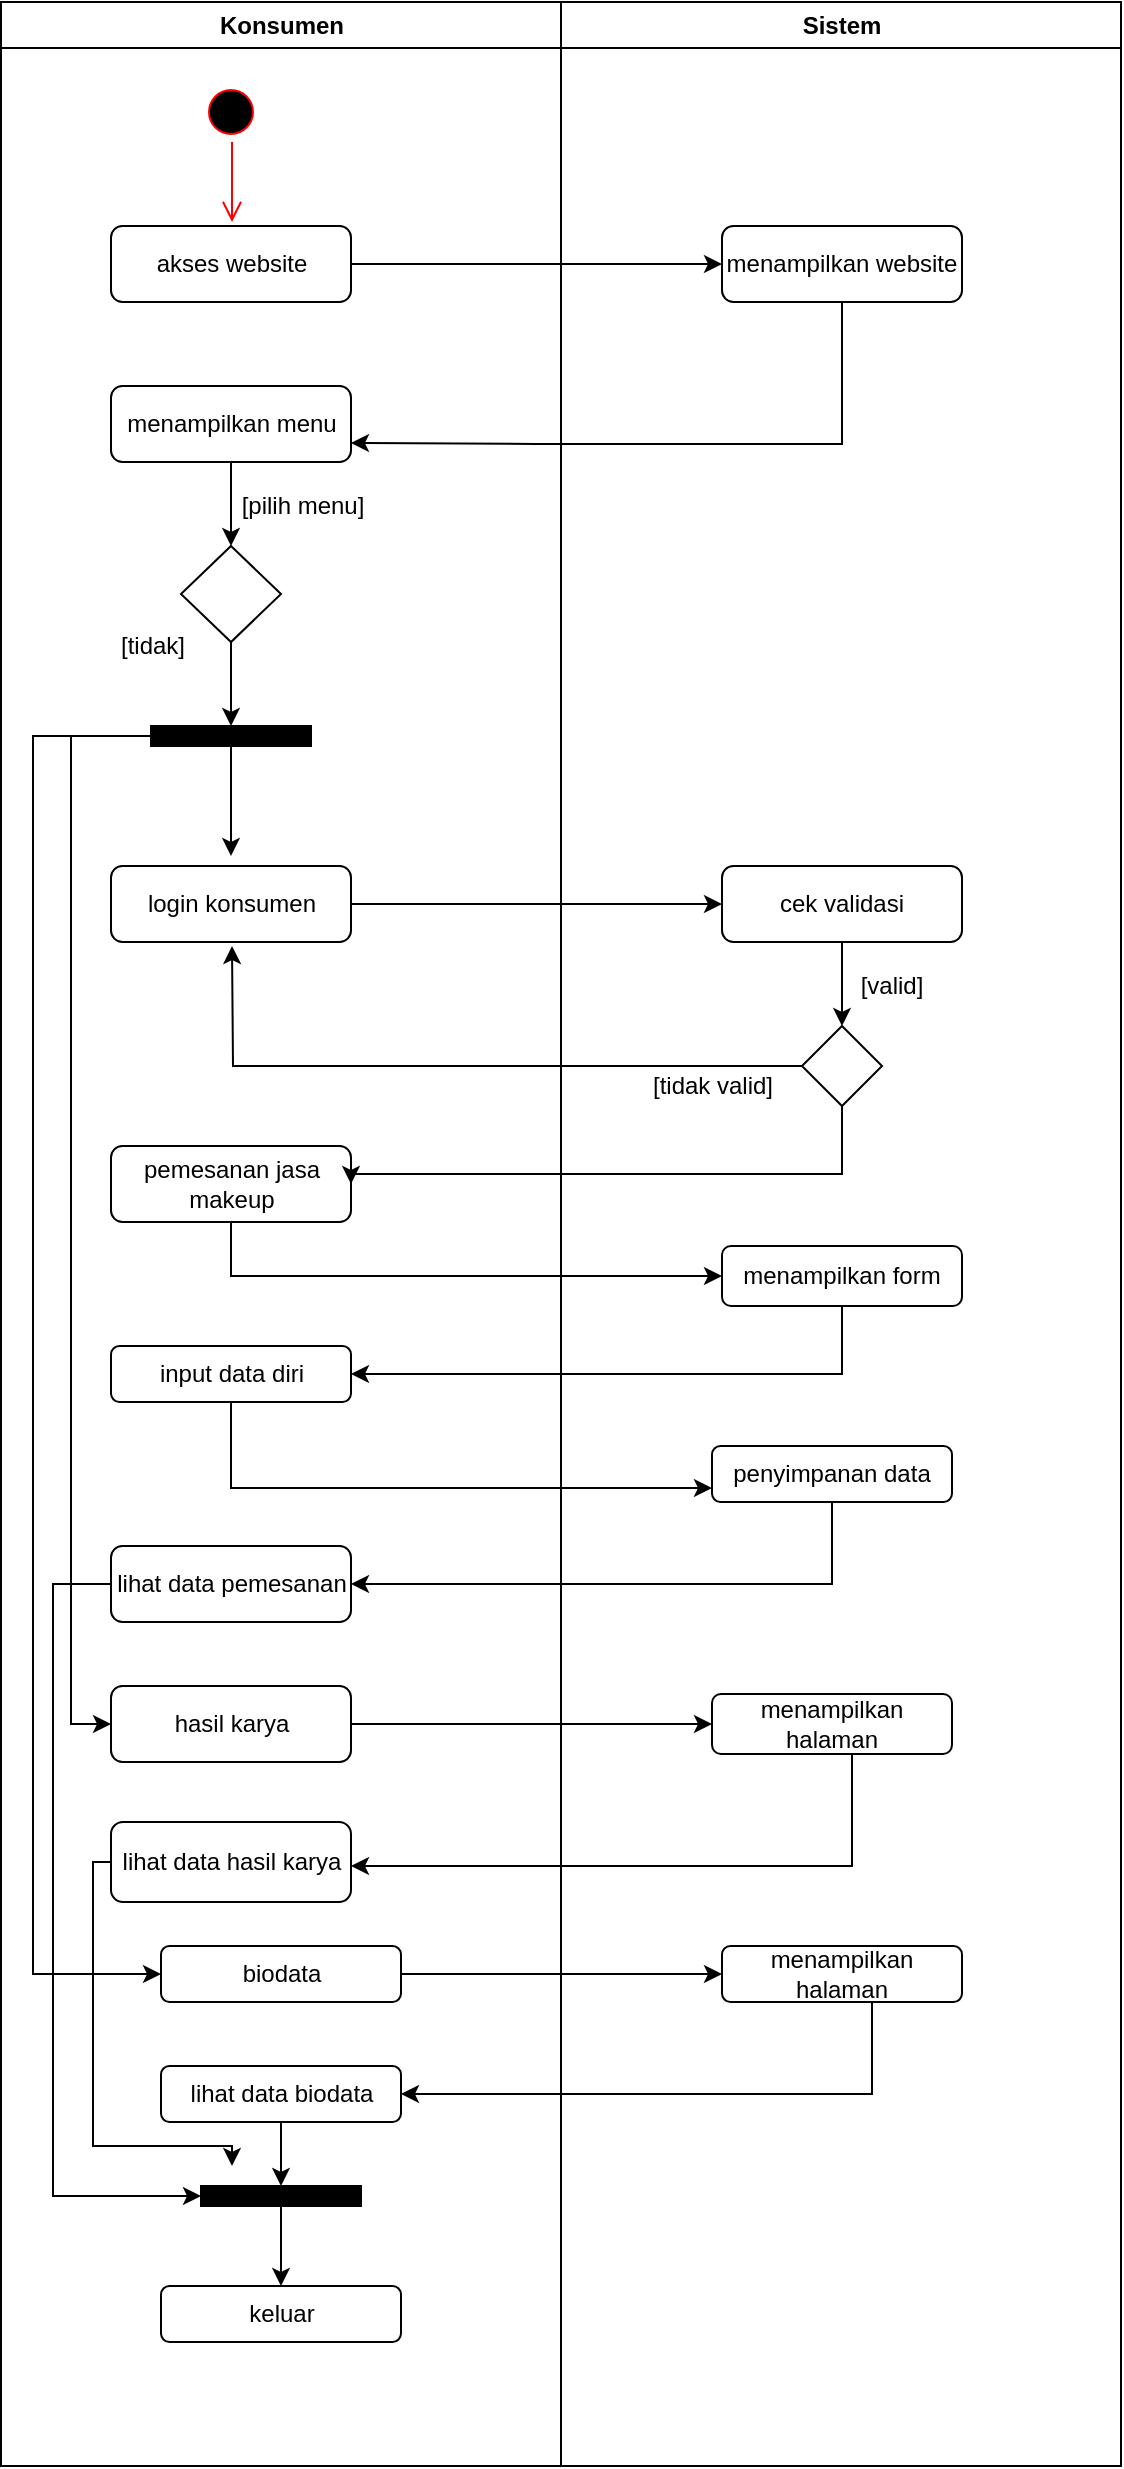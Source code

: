 <mxfile version="13.6.5" type="device"><diagram name="Page-1" id="e7e014a7-5840-1c2e-5031-d8a46d1fe8dd"><mxGraphModel dx="1422" dy="830" grid="1" gridSize="10" guides="1" tooltips="1" connect="1" arrows="1" fold="1" page="1" pageScale="1" pageWidth="1169" pageHeight="826" background="#ffffff" math="0" shadow="0"><root><mxCell id="0"/><mxCell id="1" parent="0"/><mxCell id="2" value="Konsumen" style="swimlane;whiteSpace=wrap;startSize=23;" parent="1" vertex="1"><mxGeometry x="164.5" y="128" width="280" height="1232" as="geometry"/></mxCell><mxCell id="5" value="" style="ellipse;shape=startState;fillColor=#000000;strokeColor=#ff0000;" parent="2" vertex="1"><mxGeometry x="100" y="40" width="30" height="30" as="geometry"/></mxCell><mxCell id="6" value="" style="edgeStyle=elbowEdgeStyle;elbow=horizontal;verticalAlign=bottom;endArrow=open;endSize=8;strokeColor=#FF0000;endFill=1;rounded=0" parent="2" source="5" edge="1"><mxGeometry x="100" y="40" as="geometry"><mxPoint x="115.5" y="110" as="targetPoint"/></mxGeometry></mxCell><mxCell id="JnhgIq02IcqGFgMYOvD2-41" value="akses website" style="rounded=1;whiteSpace=wrap;html=1;" vertex="1" parent="2"><mxGeometry x="55" y="112" width="120" height="38" as="geometry"/></mxCell><mxCell id="JnhgIq02IcqGFgMYOvD2-49" style="edgeStyle=orthogonalEdgeStyle;rounded=0;orthogonalLoop=1;jettySize=auto;html=1;" edge="1" parent="2" source="JnhgIq02IcqGFgMYOvD2-46" target="JnhgIq02IcqGFgMYOvD2-48"><mxGeometry relative="1" as="geometry"/></mxCell><mxCell id="JnhgIq02IcqGFgMYOvD2-46" value="menampilkan menu" style="rounded=1;whiteSpace=wrap;html=1;" vertex="1" parent="2"><mxGeometry x="55" y="192" width="120" height="38" as="geometry"/></mxCell><mxCell id="JnhgIq02IcqGFgMYOvD2-48" value="" style="rhombus;whiteSpace=wrap;html=1;" vertex="1" parent="2"><mxGeometry x="90" y="272" width="50" height="48" as="geometry"/></mxCell><mxCell id="JnhgIq02IcqGFgMYOvD2-50" value="[pilih menu]" style="text;html=1;align=center;verticalAlign=middle;resizable=0;points=[];autosize=1;" vertex="1" parent="2"><mxGeometry x="110.5" y="242" width="80" height="20" as="geometry"/></mxCell><mxCell id="JnhgIq02IcqGFgMYOvD2-83" style="edgeStyle=orthogonalEdgeStyle;rounded=0;orthogonalLoop=1;jettySize=auto;html=1;entryX=0;entryY=0.5;entryDx=0;entryDy=0;" edge="1" parent="2" source="JnhgIq02IcqGFgMYOvD2-55" target="JnhgIq02IcqGFgMYOvD2-80"><mxGeometry relative="1" as="geometry"><Array as="points"><mxPoint x="35" y="367"/><mxPoint x="35" y="861"/></Array></mxGeometry></mxCell><mxCell id="JnhgIq02IcqGFgMYOvD2-89" style="edgeStyle=orthogonalEdgeStyle;rounded=0;orthogonalLoop=1;jettySize=auto;html=1;entryX=0;entryY=0.5;entryDx=0;entryDy=0;" edge="1" parent="2" source="JnhgIq02IcqGFgMYOvD2-55" target="JnhgIq02IcqGFgMYOvD2-88"><mxGeometry relative="1" as="geometry"><Array as="points"><mxPoint x="16" y="367"/><mxPoint x="16" y="986"/></Array></mxGeometry></mxCell><mxCell id="JnhgIq02IcqGFgMYOvD2-55" value="" style="rounded=0;whiteSpace=wrap;html=1;fillColor=#000000;" vertex="1" parent="2"><mxGeometry x="75" y="362" width="80" height="10" as="geometry"/></mxCell><mxCell id="JnhgIq02IcqGFgMYOvD2-58" value="login konsumen" style="rounded=1;whiteSpace=wrap;html=1;fillColor=#FFFFFF;" vertex="1" parent="2"><mxGeometry x="55" y="432" width="120" height="38" as="geometry"/></mxCell><mxCell id="JnhgIq02IcqGFgMYOvD2-66" value="pemesanan jasa makeup" style="rounded=1;whiteSpace=wrap;html=1;fillColor=#FFFFFF;" vertex="1" parent="2"><mxGeometry x="55" y="572" width="120" height="38" as="geometry"/></mxCell><mxCell id="JnhgIq02IcqGFgMYOvD2-71" value="input data diri" style="rounded=1;whiteSpace=wrap;html=1;fillColor=#FFFFFF;" vertex="1" parent="2"><mxGeometry x="55" y="672" width="120" height="28" as="geometry"/></mxCell><mxCell id="JnhgIq02IcqGFgMYOvD2-99" style="edgeStyle=orthogonalEdgeStyle;rounded=0;orthogonalLoop=1;jettySize=auto;html=1;entryX=0;entryY=0.5;entryDx=0;entryDy=0;" edge="1" parent="2" source="JnhgIq02IcqGFgMYOvD2-76" target="JnhgIq02IcqGFgMYOvD2-98"><mxGeometry relative="1" as="geometry"><Array as="points"><mxPoint x="26" y="791"/><mxPoint x="26" y="1097"/></Array></mxGeometry></mxCell><mxCell id="JnhgIq02IcqGFgMYOvD2-76" value="lihat data pemesanan" style="rounded=1;whiteSpace=wrap;html=1;fillColor=#FFFFFF;" vertex="1" parent="2"><mxGeometry x="55" y="772" width="120" height="38" as="geometry"/></mxCell><mxCell id="JnhgIq02IcqGFgMYOvD2-80" value="hasil karya" style="rounded=1;whiteSpace=wrap;html=1;fillColor=#FFFFFF;" vertex="1" parent="2"><mxGeometry x="55" y="842" width="120" height="38" as="geometry"/></mxCell><mxCell id="JnhgIq02IcqGFgMYOvD2-100" style="edgeStyle=orthogonalEdgeStyle;rounded=0;orthogonalLoop=1;jettySize=auto;html=1;" edge="1" parent="2" source="JnhgIq02IcqGFgMYOvD2-86"><mxGeometry relative="1" as="geometry"><mxPoint x="115.5" y="1082" as="targetPoint"/><Array as="points"><mxPoint x="46" y="930"/><mxPoint x="46" y="1072"/><mxPoint x="116" y="1072"/></Array></mxGeometry></mxCell><mxCell id="JnhgIq02IcqGFgMYOvD2-86" value="lihat data hasil karya" style="whiteSpace=wrap;html=1;rounded=1;fillColor=#FFFFFF;" vertex="1" parent="2"><mxGeometry x="55" y="910" width="120" height="40" as="geometry"/></mxCell><mxCell id="JnhgIq02IcqGFgMYOvD2-88" value="biodata" style="rounded=1;whiteSpace=wrap;html=1;fillColor=#FFFFFF;" vertex="1" parent="2"><mxGeometry x="80" y="972" width="120" height="28" as="geometry"/></mxCell><mxCell id="JnhgIq02IcqGFgMYOvD2-103" style="edgeStyle=orthogonalEdgeStyle;rounded=0;orthogonalLoop=1;jettySize=auto;html=1;entryX=0.5;entryY=0;entryDx=0;entryDy=0;" edge="1" parent="2" source="JnhgIq02IcqGFgMYOvD2-96" target="JnhgIq02IcqGFgMYOvD2-98"><mxGeometry relative="1" as="geometry"/></mxCell><mxCell id="JnhgIq02IcqGFgMYOvD2-96" value="lihat data biodata" style="whiteSpace=wrap;html=1;rounded=1;fillColor=#FFFFFF;" vertex="1" parent="2"><mxGeometry x="80" y="1032" width="120" height="28" as="geometry"/></mxCell><mxCell id="JnhgIq02IcqGFgMYOvD2-106" style="edgeStyle=orthogonalEdgeStyle;rounded=0;orthogonalLoop=1;jettySize=auto;html=1;" edge="1" parent="2" source="JnhgIq02IcqGFgMYOvD2-98" target="JnhgIq02IcqGFgMYOvD2-105"><mxGeometry relative="1" as="geometry"/></mxCell><mxCell id="JnhgIq02IcqGFgMYOvD2-98" value="" style="rounded=0;whiteSpace=wrap;html=1;fillColor=#000000;" vertex="1" parent="2"><mxGeometry x="100" y="1092" width="80" height="10" as="geometry"/></mxCell><mxCell id="JnhgIq02IcqGFgMYOvD2-105" value="keluar" style="rounded=1;whiteSpace=wrap;html=1;fillColor=#FFFFFF;" vertex="1" parent="2"><mxGeometry x="80" y="1142" width="120" height="28" as="geometry"/></mxCell><mxCell id="3" value="Sistem" style="swimlane;whiteSpace=wrap" parent="1" vertex="1"><mxGeometry x="444.5" y="128" width="280" height="1232" as="geometry"/></mxCell><mxCell id="JnhgIq02IcqGFgMYOvD2-43" value="menampilkan website" style="rounded=1;whiteSpace=wrap;html=1;" vertex="1" parent="3"><mxGeometry x="80.5" y="112" width="120" height="38" as="geometry"/></mxCell><mxCell id="JnhgIq02IcqGFgMYOvD2-62" style="edgeStyle=orthogonalEdgeStyle;rounded=0;orthogonalLoop=1;jettySize=auto;html=1;entryX=0.5;entryY=0;entryDx=0;entryDy=0;" edge="1" parent="3" source="JnhgIq02IcqGFgMYOvD2-59" target="JnhgIq02IcqGFgMYOvD2-61"><mxGeometry relative="1" as="geometry"/></mxCell><mxCell id="JnhgIq02IcqGFgMYOvD2-59" value="cek validasi" style="rounded=1;whiteSpace=wrap;html=1;fillColor=#FFFFFF;" vertex="1" parent="3"><mxGeometry x="80.5" y="432" width="120" height="38" as="geometry"/></mxCell><mxCell id="JnhgIq02IcqGFgMYOvD2-61" value="" style="rhombus;whiteSpace=wrap;html=1;fillColor=#FFFFFF;" vertex="1" parent="3"><mxGeometry x="120.5" y="512" width="40" height="40" as="geometry"/></mxCell><mxCell id="JnhgIq02IcqGFgMYOvD2-64" value="[valid]" style="text;html=1;strokeColor=none;fillColor=none;align=center;verticalAlign=middle;whiteSpace=wrap;rounded=0;" vertex="1" parent="3"><mxGeometry x="145.5" y="482" width="40" height="20" as="geometry"/></mxCell><mxCell id="JnhgIq02IcqGFgMYOvD2-65" value="[tidak valid]" style="text;html=1;strokeColor=none;fillColor=none;align=center;verticalAlign=middle;whiteSpace=wrap;rounded=0;" vertex="1" parent="3"><mxGeometry x="30" y="532" width="90.5" height="20" as="geometry"/></mxCell><mxCell id="JnhgIq02IcqGFgMYOvD2-69" value="menampilkan form" style="rounded=1;whiteSpace=wrap;html=1;fillColor=#FFFFFF;" vertex="1" parent="3"><mxGeometry x="80.5" y="622" width="120" height="30" as="geometry"/></mxCell><mxCell id="JnhgIq02IcqGFgMYOvD2-74" value="penyimpanan data" style="rounded=1;whiteSpace=wrap;html=1;fillColor=#FFFFFF;" vertex="1" parent="3"><mxGeometry x="75.5" y="722" width="120" height="28" as="geometry"/></mxCell><mxCell id="JnhgIq02IcqGFgMYOvD2-84" value="menampilkan halaman" style="whiteSpace=wrap;html=1;rounded=1;fillColor=#FFFFFF;" vertex="1" parent="3"><mxGeometry x="75.5" y="846" width="120" height="30" as="geometry"/></mxCell><mxCell id="JnhgIq02IcqGFgMYOvD2-93" value="menampilkan halaman" style="rounded=1;whiteSpace=wrap;html=1;fillColor=#FFFFFF;" vertex="1" parent="3"><mxGeometry x="80.5" y="972" width="120" height="28" as="geometry"/></mxCell><mxCell id="JnhgIq02IcqGFgMYOvD2-44" style="edgeStyle=orthogonalEdgeStyle;rounded=0;orthogonalLoop=1;jettySize=auto;html=1;entryX=0;entryY=0.5;entryDx=0;entryDy=0;" edge="1" parent="1" source="JnhgIq02IcqGFgMYOvD2-41" target="JnhgIq02IcqGFgMYOvD2-43"><mxGeometry relative="1" as="geometry"/></mxCell><mxCell id="JnhgIq02IcqGFgMYOvD2-47" style="edgeStyle=orthogonalEdgeStyle;rounded=0;orthogonalLoop=1;jettySize=auto;html=1;entryX=1;entryY=0.75;entryDx=0;entryDy=0;" edge="1" parent="1" source="JnhgIq02IcqGFgMYOvD2-43" target="JnhgIq02IcqGFgMYOvD2-46"><mxGeometry relative="1" as="geometry"><Array as="points"><mxPoint x="585" y="349"/><mxPoint x="432" y="349"/></Array></mxGeometry></mxCell><mxCell id="JnhgIq02IcqGFgMYOvD2-54" style="edgeStyle=orthogonalEdgeStyle;rounded=0;orthogonalLoop=1;jettySize=auto;html=1;" edge="1" parent="1" source="JnhgIq02IcqGFgMYOvD2-48"><mxGeometry relative="1" as="geometry"><mxPoint x="279.5" y="490" as="targetPoint"/></mxGeometry></mxCell><mxCell id="JnhgIq02IcqGFgMYOvD2-57" value="" style="edgeStyle=orthogonalEdgeStyle;rounded=0;orthogonalLoop=1;jettySize=auto;html=1;" edge="1" parent="1" source="JnhgIq02IcqGFgMYOvD2-55"><mxGeometry relative="1" as="geometry"><mxPoint x="279.5" y="555" as="targetPoint"/></mxGeometry></mxCell><mxCell id="JnhgIq02IcqGFgMYOvD2-60" style="edgeStyle=orthogonalEdgeStyle;rounded=0;orthogonalLoop=1;jettySize=auto;html=1;entryX=0;entryY=0.5;entryDx=0;entryDy=0;" edge="1" parent="1" source="JnhgIq02IcqGFgMYOvD2-58" target="JnhgIq02IcqGFgMYOvD2-59"><mxGeometry relative="1" as="geometry"/></mxCell><mxCell id="JnhgIq02IcqGFgMYOvD2-63" style="edgeStyle=orthogonalEdgeStyle;rounded=0;orthogonalLoop=1;jettySize=auto;html=1;" edge="1" parent="1" source="JnhgIq02IcqGFgMYOvD2-61"><mxGeometry relative="1" as="geometry"><mxPoint x="280" y="600" as="targetPoint"/></mxGeometry></mxCell><mxCell id="JnhgIq02IcqGFgMYOvD2-67" style="edgeStyle=orthogonalEdgeStyle;rounded=0;orthogonalLoop=1;jettySize=auto;html=1;entryX=1;entryY=0.5;entryDx=0;entryDy=0;" edge="1" parent="1" source="JnhgIq02IcqGFgMYOvD2-61" target="JnhgIq02IcqGFgMYOvD2-66"><mxGeometry relative="1" as="geometry"><Array as="points"><mxPoint x="585" y="714"/></Array></mxGeometry></mxCell><mxCell id="JnhgIq02IcqGFgMYOvD2-70" style="edgeStyle=orthogonalEdgeStyle;rounded=0;orthogonalLoop=1;jettySize=auto;html=1;entryX=0;entryY=0.5;entryDx=0;entryDy=0;" edge="1" parent="1" source="JnhgIq02IcqGFgMYOvD2-66" target="JnhgIq02IcqGFgMYOvD2-69"><mxGeometry relative="1" as="geometry"><Array as="points"><mxPoint x="280" y="765"/></Array></mxGeometry></mxCell><mxCell id="JnhgIq02IcqGFgMYOvD2-73" style="edgeStyle=orthogonalEdgeStyle;rounded=0;orthogonalLoop=1;jettySize=auto;html=1;entryX=1;entryY=0.5;entryDx=0;entryDy=0;" edge="1" parent="1" source="JnhgIq02IcqGFgMYOvD2-69" target="JnhgIq02IcqGFgMYOvD2-71"><mxGeometry relative="1" as="geometry"><Array as="points"><mxPoint x="585" y="814"/></Array></mxGeometry></mxCell><mxCell id="JnhgIq02IcqGFgMYOvD2-75" style="edgeStyle=orthogonalEdgeStyle;rounded=0;orthogonalLoop=1;jettySize=auto;html=1;entryX=0;entryY=0.75;entryDx=0;entryDy=0;" edge="1" parent="1" source="JnhgIq02IcqGFgMYOvD2-71" target="JnhgIq02IcqGFgMYOvD2-74"><mxGeometry relative="1" as="geometry"><Array as="points"><mxPoint x="280" y="871"/></Array></mxGeometry></mxCell><mxCell id="JnhgIq02IcqGFgMYOvD2-79" style="edgeStyle=orthogonalEdgeStyle;rounded=0;orthogonalLoop=1;jettySize=auto;html=1;entryX=1;entryY=0.5;entryDx=0;entryDy=0;" edge="1" parent="1" source="JnhgIq02IcqGFgMYOvD2-74" target="JnhgIq02IcqGFgMYOvD2-76"><mxGeometry relative="1" as="geometry"><Array as="points"><mxPoint x="580" y="919"/></Array></mxGeometry></mxCell><mxCell id="JnhgIq02IcqGFgMYOvD2-85" value="" style="edgeStyle=orthogonalEdgeStyle;rounded=0;orthogonalLoop=1;jettySize=auto;html=1;" edge="1" parent="1" source="JnhgIq02IcqGFgMYOvD2-80" target="JnhgIq02IcqGFgMYOvD2-84"><mxGeometry relative="1" as="geometry"/></mxCell><mxCell id="JnhgIq02IcqGFgMYOvD2-87" value="" style="edgeStyle=orthogonalEdgeStyle;rounded=0;orthogonalLoop=1;jettySize=auto;html=1;" edge="1" parent="1" source="JnhgIq02IcqGFgMYOvD2-84" target="JnhgIq02IcqGFgMYOvD2-86"><mxGeometry relative="1" as="geometry"><Array as="points"><mxPoint x="590" y="1060"/></Array></mxGeometry></mxCell><mxCell id="JnhgIq02IcqGFgMYOvD2-94" style="edgeStyle=orthogonalEdgeStyle;rounded=0;orthogonalLoop=1;jettySize=auto;html=1;" edge="1" parent="1" source="JnhgIq02IcqGFgMYOvD2-88" target="JnhgIq02IcqGFgMYOvD2-93"><mxGeometry relative="1" as="geometry"/></mxCell><mxCell id="JnhgIq02IcqGFgMYOvD2-97" value="" style="edgeStyle=orthogonalEdgeStyle;rounded=0;orthogonalLoop=1;jettySize=auto;html=1;" edge="1" parent="1" source="JnhgIq02IcqGFgMYOvD2-93" target="JnhgIq02IcqGFgMYOvD2-96"><mxGeometry relative="1" as="geometry"><Array as="points"><mxPoint x="600" y="1174"/></Array></mxGeometry></mxCell><mxCell id="JnhgIq02IcqGFgMYOvD2-104" value="[tidak]" style="text;html=1;align=center;verticalAlign=middle;resizable=0;points=[];autosize=1;" vertex="1" parent="1"><mxGeometry x="215" y="440" width="50" height="20" as="geometry"/></mxCell></root></mxGraphModel></diagram></mxfile>